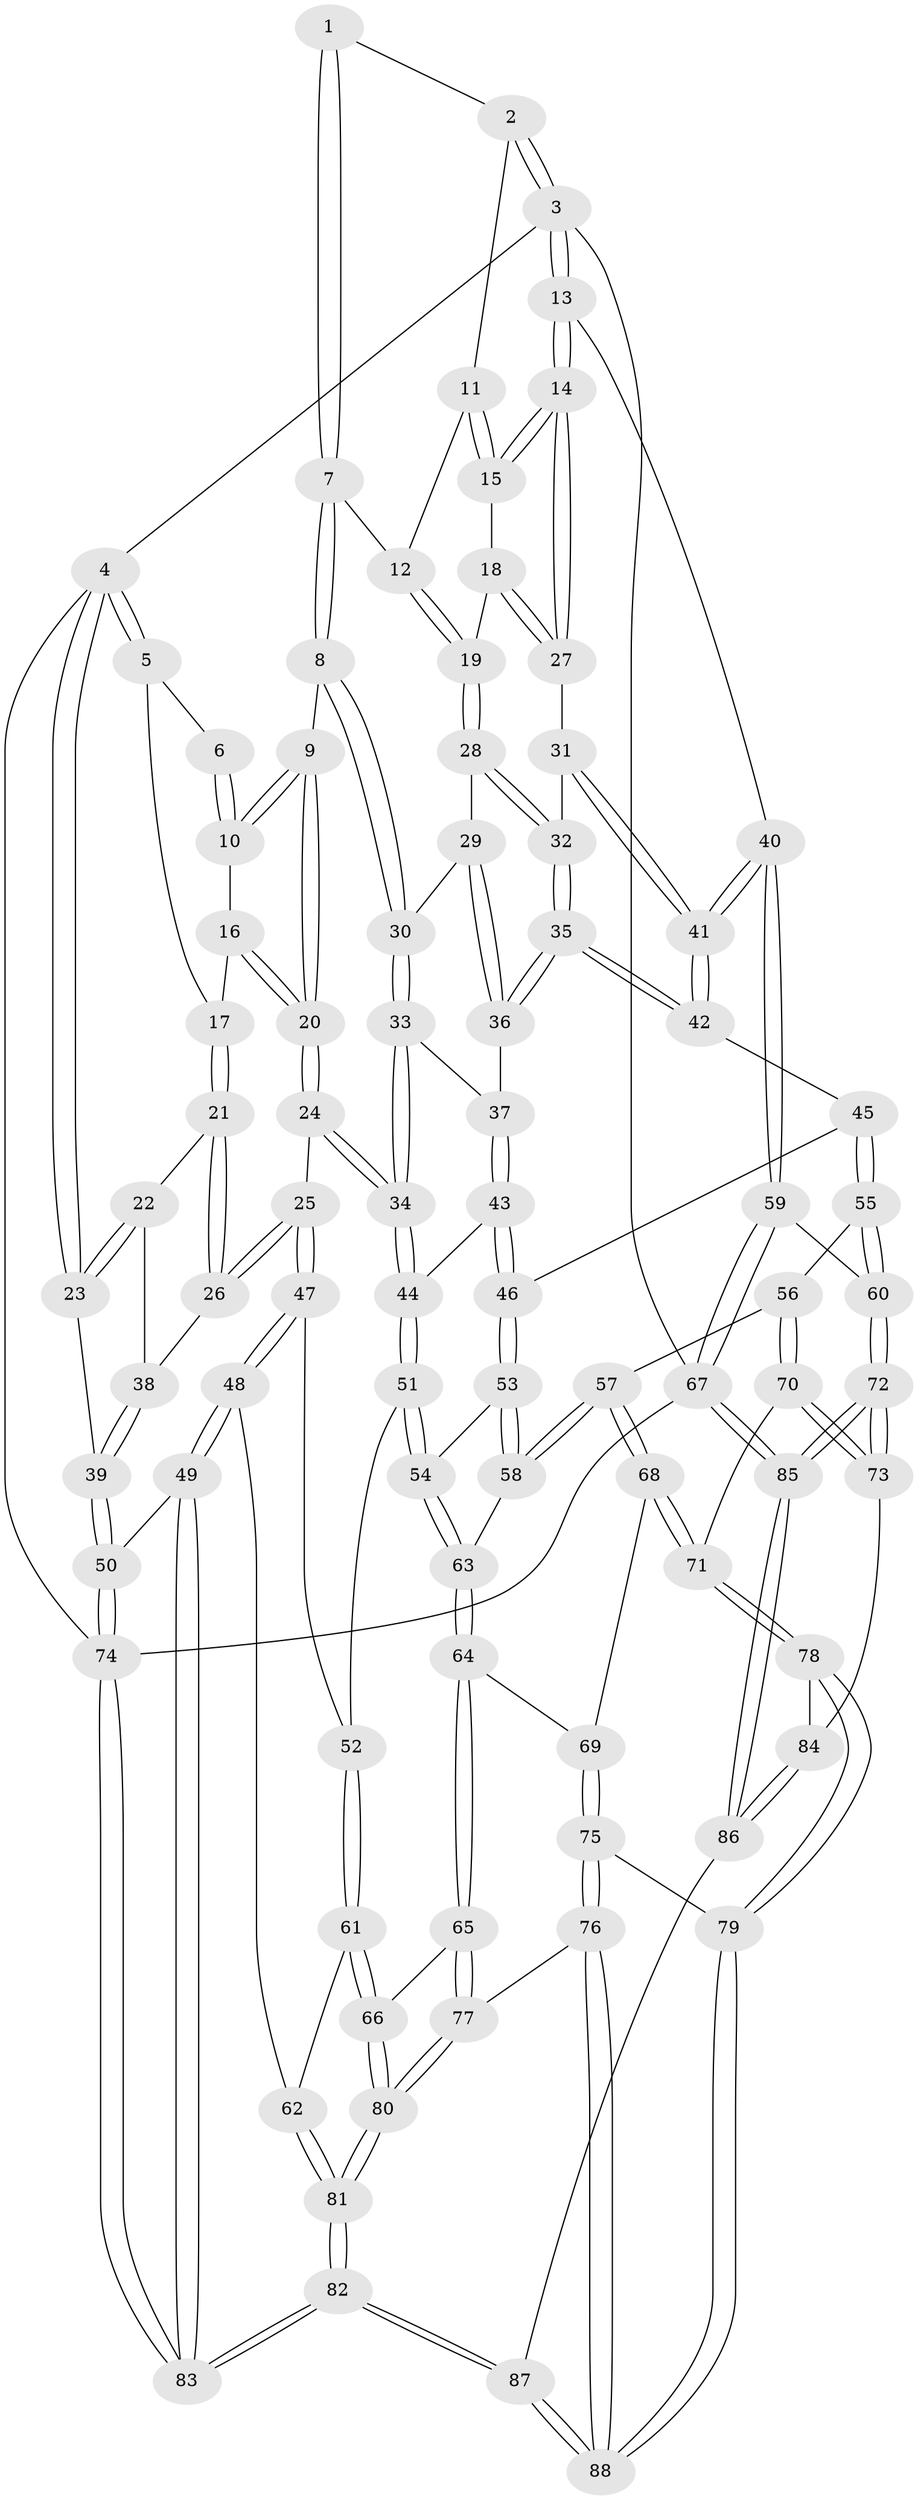 // coarse degree distribution, {3: 0.16, 5: 0.32, 8: 0.02, 6: 0.08, 4: 0.42}
// Generated by graph-tools (version 1.1) at 2025/24/03/03/25 07:24:40]
// undirected, 88 vertices, 217 edges
graph export_dot {
graph [start="1"]
  node [color=gray90,style=filled];
  1 [pos="+0.4476229455183621+0"];
  2 [pos="+0.806981223392766+0"];
  3 [pos="+1+0"];
  4 [pos="+0+0"];
  5 [pos="+0.17685316837848702+0"];
  6 [pos="+0.42762416166320094+0"];
  7 [pos="+0.5443967057479363+0.10404192892033719"];
  8 [pos="+0.536389606314696+0.14065795133951495"];
  9 [pos="+0.4483717540036462+0.1620379981670711"];
  10 [pos="+0.39039525649198+0.09068021041744573"];
  11 [pos="+0.8014248960755833+0"];
  12 [pos="+0.6775948867863825+0.05334599141269505"];
  13 [pos="+1+0.20682605663577763"];
  14 [pos="+1+0.19130728462508792"];
  15 [pos="+0.8574939278302083+0.07803590113870683"];
  16 [pos="+0.29773110807104486+0.06964198162078444"];
  17 [pos="+0.2078794159249597+0"];
  18 [pos="+0.8039921302641736+0.13313890463906577"];
  19 [pos="+0.7618792911092531+0.15044456056934752"];
  20 [pos="+0.3624743591659971+0.21944495048858317"];
  21 [pos="+0.1654443760472295+0.16318845117059072"];
  22 [pos="+0+0.1327148973151582"];
  23 [pos="+0+0.08724103420356319"];
  24 [pos="+0.3408925202921124+0.25180248979138836"];
  25 [pos="+0.21211198691765096+0.3064603402508823"];
  26 [pos="+0.20729291829211918+0.29932523572698017"];
  27 [pos="+0.8769377357582566+0.2658725238566829"];
  28 [pos="+0.7489534196272585+0.1678449519458617"];
  29 [pos="+0.6740925395583861+0.20746223948797354"];
  30 [pos="+0.5672347612404582+0.18805967796361725"];
  31 [pos="+0.826409890671513+0.3171794372841263"];
  32 [pos="+0.816153249936993+0.32303289911661714"];
  33 [pos="+0.5581052165608718+0.2558847282918542"];
  34 [pos="+0.5038222185140359+0.3811871344622107"];
  35 [pos="+0.8096364944080194+0.3310596580092787"];
  36 [pos="+0.7190065711370577+0.3302298241115853"];
  37 [pos="+0.6927568993380854+0.35110861429794954"];
  38 [pos="+0.05007030541611778+0.26365920433569295"];
  39 [pos="+0+0.5290386279893765"];
  40 [pos="+1+0.4507831980720787"];
  41 [pos="+1+0.44511482096501975"];
  42 [pos="+0.8354701940432188+0.4571815866678986"];
  43 [pos="+0.6777186393859762+0.3751279796251711"];
  44 [pos="+0.504987280692096+0.3884292303685943"];
  45 [pos="+0.792505655142552+0.5141619977812479"];
  46 [pos="+0.7002396851533208+0.5100258223681943"];
  47 [pos="+0.19623927504498223+0.40369480267466845"];
  48 [pos="+0.005214263398348+0.5883467878333947"];
  49 [pos="+0+0.5899733179131186"];
  50 [pos="+0+0.5966125207726239"];
  51 [pos="+0.4804401243528855+0.4882316325115733"];
  52 [pos="+0.41288866182771444+0.5082874826809326"];
  53 [pos="+0.6716444746053638+0.5269124025711153"];
  54 [pos="+0.5225647846254701+0.5204722661151577"];
  55 [pos="+0.8470121369034356+0.6267301019202834"];
  56 [pos="+0.7126501860148468+0.7000714785845819"];
  57 [pos="+0.6819267597311647+0.6826623965109149"];
  58 [pos="+0.679503977675732+0.6798841073155839"];
  59 [pos="+1+0.5818428887840092"];
  60 [pos="+0.9120272119798165+0.6632096515984967"];
  61 [pos="+0.33324099077188396+0.6984564724349304"];
  62 [pos="+0.18534723850057944+0.699689982426306"];
  63 [pos="+0.5444066731720003+0.666828112827651"];
  64 [pos="+0.5021818522721995+0.741733916162441"];
  65 [pos="+0.4300807492759702+0.7625717569490369"];
  66 [pos="+0.39714079029822+0.759492418419971"];
  67 [pos="+1+1"];
  68 [pos="+0.5898193288276082+0.7908350158028701"];
  69 [pos="+0.5614075080895761+0.7848503129541948"];
  70 [pos="+0.7359010390797608+0.7941742493128098"];
  71 [pos="+0.5989980462416324+0.7978258526082237"];
  72 [pos="+0.8555948130631329+0.8524196768735934"];
  73 [pos="+0.7441904762692949+0.8058864505897801"];
  74 [pos="+0+1"];
  75 [pos="+0.54728252416592+0.8650110957861407"];
  76 [pos="+0.5115866628932748+0.907646669416018"];
  77 [pos="+0.499415069992212+0.9083561008160009"];
  78 [pos="+0.6333218634126311+0.8887942072059177"];
  79 [pos="+0.633036599978272+0.8895539936027239"];
  80 [pos="+0.24269663224739665+1"];
  81 [pos="+0.23239396724426706+1"];
  82 [pos="+0.22675673352893255+1"];
  83 [pos="+0.22284093335265562+1"];
  84 [pos="+0.7070880587644017+0.8449204497681936"];
  85 [pos="+1+1"];
  86 [pos="+0.7262417192123276+1"];
  87 [pos="+0.7166243695234693+1"];
  88 [pos="+0.6256563301940476+0.9711380933541668"];
  1 -- 2;
  1 -- 7;
  1 -- 7;
  2 -- 3;
  2 -- 3;
  2 -- 11;
  3 -- 4;
  3 -- 13;
  3 -- 13;
  3 -- 67;
  4 -- 5;
  4 -- 5;
  4 -- 23;
  4 -- 23;
  4 -- 74;
  5 -- 6;
  5 -- 17;
  6 -- 10;
  6 -- 10;
  7 -- 8;
  7 -- 8;
  7 -- 12;
  8 -- 9;
  8 -- 30;
  8 -- 30;
  9 -- 10;
  9 -- 10;
  9 -- 20;
  9 -- 20;
  10 -- 16;
  11 -- 12;
  11 -- 15;
  11 -- 15;
  12 -- 19;
  12 -- 19;
  13 -- 14;
  13 -- 14;
  13 -- 40;
  14 -- 15;
  14 -- 15;
  14 -- 27;
  14 -- 27;
  15 -- 18;
  16 -- 17;
  16 -- 20;
  16 -- 20;
  17 -- 21;
  17 -- 21;
  18 -- 19;
  18 -- 27;
  18 -- 27;
  19 -- 28;
  19 -- 28;
  20 -- 24;
  20 -- 24;
  21 -- 22;
  21 -- 26;
  21 -- 26;
  22 -- 23;
  22 -- 23;
  22 -- 38;
  23 -- 39;
  24 -- 25;
  24 -- 34;
  24 -- 34;
  25 -- 26;
  25 -- 26;
  25 -- 47;
  25 -- 47;
  26 -- 38;
  27 -- 31;
  28 -- 29;
  28 -- 32;
  28 -- 32;
  29 -- 30;
  29 -- 36;
  29 -- 36;
  30 -- 33;
  30 -- 33;
  31 -- 32;
  31 -- 41;
  31 -- 41;
  32 -- 35;
  32 -- 35;
  33 -- 34;
  33 -- 34;
  33 -- 37;
  34 -- 44;
  34 -- 44;
  35 -- 36;
  35 -- 36;
  35 -- 42;
  35 -- 42;
  36 -- 37;
  37 -- 43;
  37 -- 43;
  38 -- 39;
  38 -- 39;
  39 -- 50;
  39 -- 50;
  40 -- 41;
  40 -- 41;
  40 -- 59;
  40 -- 59;
  41 -- 42;
  41 -- 42;
  42 -- 45;
  43 -- 44;
  43 -- 46;
  43 -- 46;
  44 -- 51;
  44 -- 51;
  45 -- 46;
  45 -- 55;
  45 -- 55;
  46 -- 53;
  46 -- 53;
  47 -- 48;
  47 -- 48;
  47 -- 52;
  48 -- 49;
  48 -- 49;
  48 -- 62;
  49 -- 50;
  49 -- 83;
  49 -- 83;
  50 -- 74;
  50 -- 74;
  51 -- 52;
  51 -- 54;
  51 -- 54;
  52 -- 61;
  52 -- 61;
  53 -- 54;
  53 -- 58;
  53 -- 58;
  54 -- 63;
  54 -- 63;
  55 -- 56;
  55 -- 60;
  55 -- 60;
  56 -- 57;
  56 -- 70;
  56 -- 70;
  57 -- 58;
  57 -- 58;
  57 -- 68;
  57 -- 68;
  58 -- 63;
  59 -- 60;
  59 -- 67;
  59 -- 67;
  60 -- 72;
  60 -- 72;
  61 -- 62;
  61 -- 66;
  61 -- 66;
  62 -- 81;
  62 -- 81;
  63 -- 64;
  63 -- 64;
  64 -- 65;
  64 -- 65;
  64 -- 69;
  65 -- 66;
  65 -- 77;
  65 -- 77;
  66 -- 80;
  66 -- 80;
  67 -- 85;
  67 -- 85;
  67 -- 74;
  68 -- 69;
  68 -- 71;
  68 -- 71;
  69 -- 75;
  69 -- 75;
  70 -- 71;
  70 -- 73;
  70 -- 73;
  71 -- 78;
  71 -- 78;
  72 -- 73;
  72 -- 73;
  72 -- 85;
  72 -- 85;
  73 -- 84;
  74 -- 83;
  74 -- 83;
  75 -- 76;
  75 -- 76;
  75 -- 79;
  76 -- 77;
  76 -- 88;
  76 -- 88;
  77 -- 80;
  77 -- 80;
  78 -- 79;
  78 -- 79;
  78 -- 84;
  79 -- 88;
  79 -- 88;
  80 -- 81;
  80 -- 81;
  81 -- 82;
  81 -- 82;
  82 -- 83;
  82 -- 83;
  82 -- 87;
  82 -- 87;
  84 -- 86;
  84 -- 86;
  85 -- 86;
  85 -- 86;
  86 -- 87;
  87 -- 88;
  87 -- 88;
}
